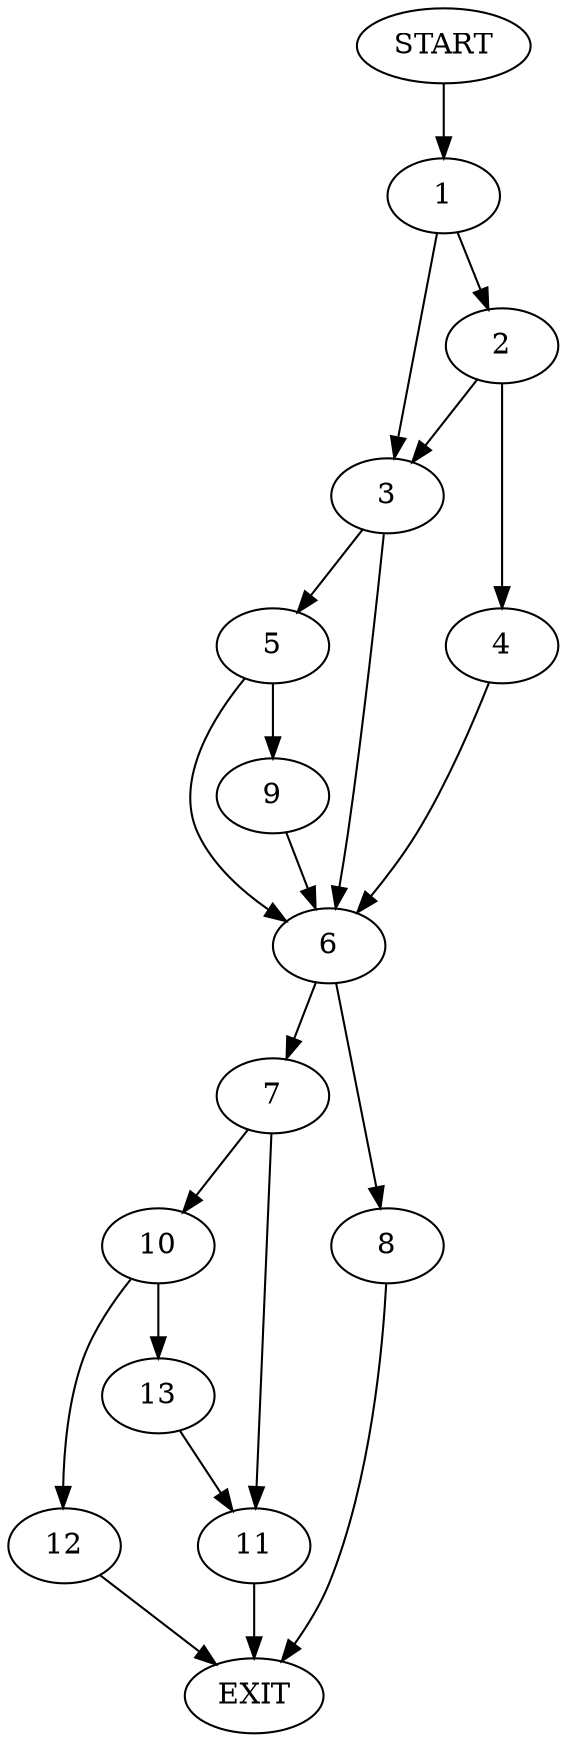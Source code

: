 digraph {
0 [label="START"]
14 [label="EXIT"]
0 -> 1
1 -> 2
1 -> 3
2 -> 3
2 -> 4
3 -> 5
3 -> 6
4 -> 6
6 -> 7
6 -> 8
5 -> 9
5 -> 6
9 -> 6
7 -> 10
7 -> 11
8 -> 14
11 -> 14
10 -> 12
10 -> 13
13 -> 11
12 -> 14
}
